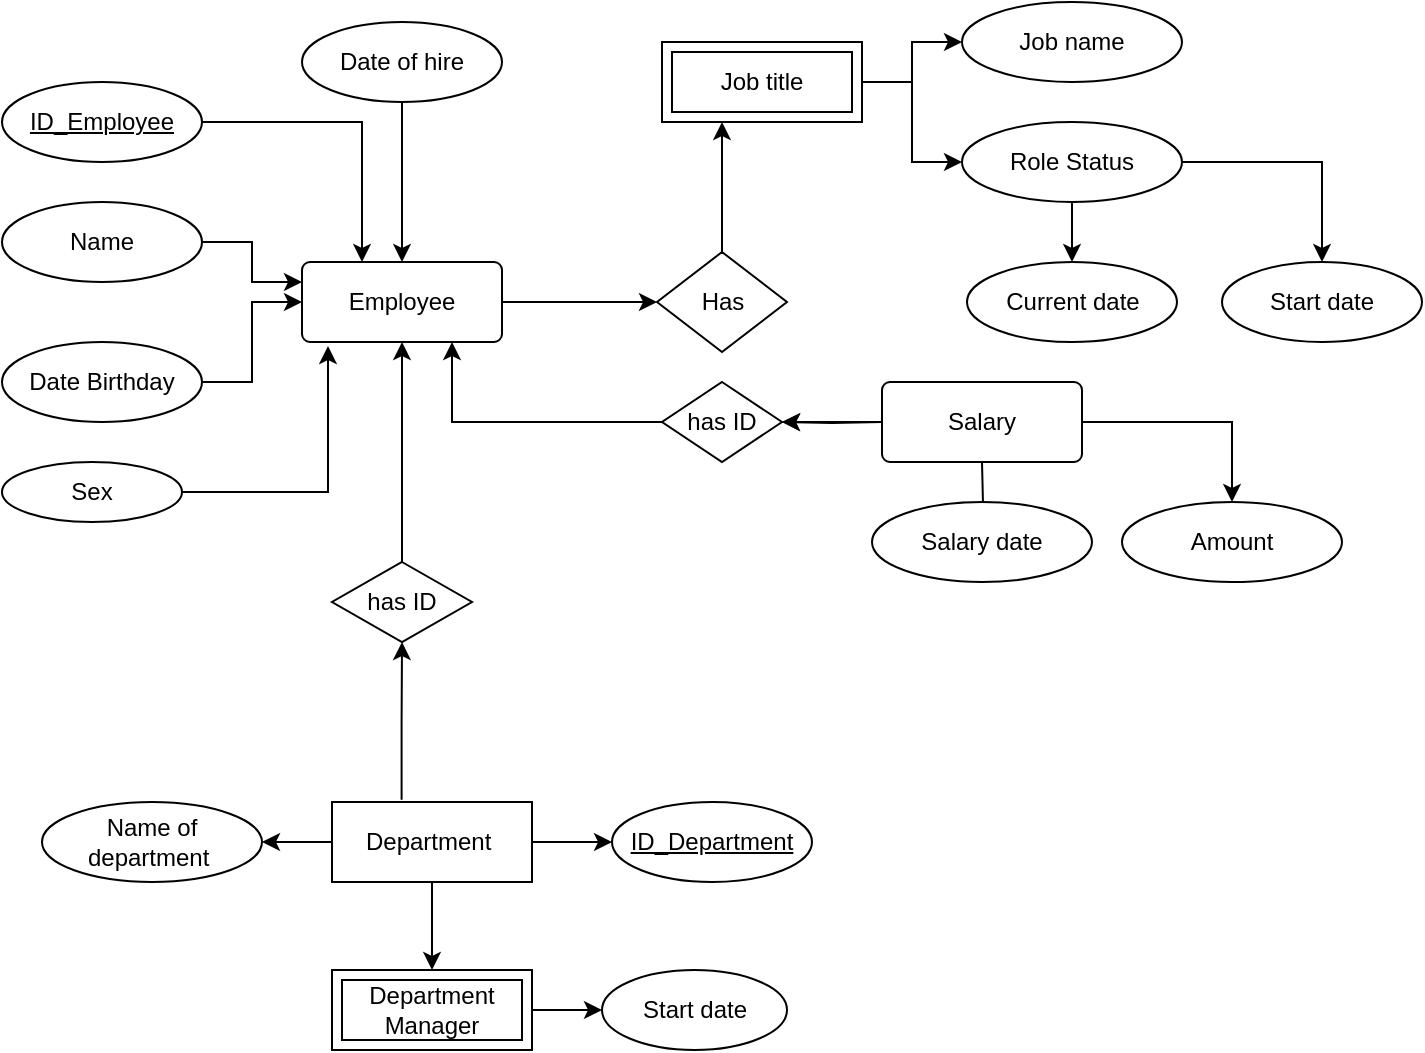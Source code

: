 <mxfile version="20.4.0" type="github">
  <diagram id="1xHcoFe9G0MC8p6itNDm" name="Page-1">
    <mxGraphModel dx="996" dy="679" grid="1" gridSize="10" guides="1" tooltips="1" connect="1" arrows="1" fold="1" page="1" pageScale="1" pageWidth="827" pageHeight="1169" math="0" shadow="0">
      <root>
        <mxCell id="0" />
        <mxCell id="1" parent="0" />
        <mxCell id="sWUi72MDUDDJZIwj9_PC-46" style="edgeStyle=orthogonalEdgeStyle;rounded=0;orthogonalLoop=1;jettySize=auto;html=1;exitX=1;exitY=0.5;exitDx=0;exitDy=0;entryX=0;entryY=0.5;entryDx=0;entryDy=0;" edge="1" parent="1" source="sWUi72MDUDDJZIwj9_PC-1" target="sWUi72MDUDDJZIwj9_PC-42">
          <mxGeometry relative="1" as="geometry" />
        </mxCell>
        <mxCell id="sWUi72MDUDDJZIwj9_PC-1" value="Employee" style="rounded=1;arcSize=10;whiteSpace=wrap;html=1;align=center;" vertex="1" parent="1">
          <mxGeometry x="190" y="190" width="100" height="40" as="geometry" />
        </mxCell>
        <mxCell id="sWUi72MDUDDJZIwj9_PC-13" style="edgeStyle=orthogonalEdgeStyle;rounded=0;orthogonalLoop=1;jettySize=auto;html=1;exitX=1;exitY=0.5;exitDx=0;exitDy=0;" edge="1" parent="1" source="sWUi72MDUDDJZIwj9_PC-3">
          <mxGeometry relative="1" as="geometry">
            <mxPoint x="220" y="190" as="targetPoint" />
            <Array as="points">
              <mxPoint x="220" y="120" />
              <mxPoint x="220" y="187" />
            </Array>
          </mxGeometry>
        </mxCell>
        <mxCell id="sWUi72MDUDDJZIwj9_PC-3" value="ID_Employee" style="ellipse;whiteSpace=wrap;html=1;align=center;fontStyle=4;" vertex="1" parent="1">
          <mxGeometry x="40" y="100" width="100" height="40" as="geometry" />
        </mxCell>
        <mxCell id="sWUi72MDUDDJZIwj9_PC-15" style="edgeStyle=orthogonalEdgeStyle;rounded=0;orthogonalLoop=1;jettySize=auto;html=1;entryX=0;entryY=0.25;entryDx=0;entryDy=0;" edge="1" parent="1" source="sWUi72MDUDDJZIwj9_PC-4" target="sWUi72MDUDDJZIwj9_PC-1">
          <mxGeometry relative="1" as="geometry" />
        </mxCell>
        <mxCell id="sWUi72MDUDDJZIwj9_PC-4" value="Name" style="ellipse;whiteSpace=wrap;html=1;align=center;" vertex="1" parent="1">
          <mxGeometry x="40" y="160" width="100" height="40" as="geometry" />
        </mxCell>
        <mxCell id="sWUi72MDUDDJZIwj9_PC-11" style="edgeStyle=orthogonalEdgeStyle;rounded=0;orthogonalLoop=1;jettySize=auto;html=1;exitX=1;exitY=0.5;exitDx=0;exitDy=0;entryX=0;entryY=0.5;entryDx=0;entryDy=0;" edge="1" parent="1" source="sWUi72MDUDDJZIwj9_PC-5" target="sWUi72MDUDDJZIwj9_PC-1">
          <mxGeometry relative="1" as="geometry" />
        </mxCell>
        <mxCell id="sWUi72MDUDDJZIwj9_PC-5" value="Date Birthday" style="ellipse;whiteSpace=wrap;html=1;align=center;" vertex="1" parent="1">
          <mxGeometry x="40" y="230" width="100" height="40" as="geometry" />
        </mxCell>
        <mxCell id="sWUi72MDUDDJZIwj9_PC-10" style="edgeStyle=orthogonalEdgeStyle;rounded=0;orthogonalLoop=1;jettySize=auto;html=1;exitX=1;exitY=0.5;exitDx=0;exitDy=0;entryX=0.13;entryY=1.05;entryDx=0;entryDy=0;entryPerimeter=0;" edge="1" parent="1" source="sWUi72MDUDDJZIwj9_PC-6" target="sWUi72MDUDDJZIwj9_PC-1">
          <mxGeometry relative="1" as="geometry" />
        </mxCell>
        <mxCell id="sWUi72MDUDDJZIwj9_PC-6" value="Sex" style="ellipse;whiteSpace=wrap;html=1;align=center;" vertex="1" parent="1">
          <mxGeometry x="40" y="290" width="90" height="30" as="geometry" />
        </mxCell>
        <mxCell id="sWUi72MDUDDJZIwj9_PC-14" style="edgeStyle=orthogonalEdgeStyle;rounded=0;orthogonalLoop=1;jettySize=auto;html=1;exitX=0.5;exitY=1;exitDx=0;exitDy=0;entryX=0.5;entryY=0;entryDx=0;entryDy=0;" edge="1" parent="1" source="sWUi72MDUDDJZIwj9_PC-8" target="sWUi72MDUDDJZIwj9_PC-1">
          <mxGeometry relative="1" as="geometry" />
        </mxCell>
        <mxCell id="sWUi72MDUDDJZIwj9_PC-8" value="Date of hire" style="ellipse;whiteSpace=wrap;html=1;align=center;" vertex="1" parent="1">
          <mxGeometry x="190" y="70" width="100" height="40" as="geometry" />
        </mxCell>
        <mxCell id="sWUi72MDUDDJZIwj9_PC-23" value="" style="edgeStyle=orthogonalEdgeStyle;rounded=0;orthogonalLoop=1;jettySize=auto;html=1;" edge="1" parent="1" source="sWUi72MDUDDJZIwj9_PC-16" target="sWUi72MDUDDJZIwj9_PC-22">
          <mxGeometry relative="1" as="geometry" />
        </mxCell>
        <mxCell id="sWUi72MDUDDJZIwj9_PC-25" value="" style="edgeStyle=orthogonalEdgeStyle;rounded=0;orthogonalLoop=1;jettySize=auto;html=1;" edge="1" parent="1" source="sWUi72MDUDDJZIwj9_PC-16" target="sWUi72MDUDDJZIwj9_PC-24">
          <mxGeometry relative="1" as="geometry" />
        </mxCell>
        <mxCell id="sWUi72MDUDDJZIwj9_PC-16" value="Job title" style="shape=ext;margin=3;double=1;whiteSpace=wrap;html=1;align=center;" vertex="1" parent="1">
          <mxGeometry x="370" y="80" width="100" height="40" as="geometry" />
        </mxCell>
        <mxCell id="sWUi72MDUDDJZIwj9_PC-27" value="" style="edgeStyle=orthogonalEdgeStyle;rounded=0;orthogonalLoop=1;jettySize=auto;html=1;exitX=1;exitY=0.5;exitDx=0;exitDy=0;" edge="1" parent="1" source="sWUi72MDUDDJZIwj9_PC-74" target="sWUi72MDUDDJZIwj9_PC-26">
          <mxGeometry relative="1" as="geometry">
            <mxPoint x="580.0" y="270.053" as="sourcePoint" />
          </mxGeometry>
        </mxCell>
        <mxCell id="sWUi72MDUDDJZIwj9_PC-29" value="" style="edgeStyle=orthogonalEdgeStyle;rounded=0;orthogonalLoop=1;jettySize=auto;html=1;" edge="1" parent="1" target="sWUi72MDUDDJZIwj9_PC-28">
          <mxGeometry relative="1" as="geometry">
            <mxPoint x="530.0" y="290" as="sourcePoint" />
          </mxGeometry>
        </mxCell>
        <mxCell id="sWUi72MDUDDJZIwj9_PC-64" style="edgeStyle=orthogonalEdgeStyle;rounded=0;orthogonalLoop=1;jettySize=auto;html=1;exitX=0;exitY=0.5;exitDx=0;exitDy=0;entryX=1;entryY=0.5;entryDx=0;entryDy=0;" edge="1" parent="1" target="sWUi72MDUDDJZIwj9_PC-18">
          <mxGeometry relative="1" as="geometry">
            <mxPoint x="480.0" y="270" as="sourcePoint" />
          </mxGeometry>
        </mxCell>
        <mxCell id="sWUi72MDUDDJZIwj9_PC-65" style="edgeStyle=orthogonalEdgeStyle;rounded=0;orthogonalLoop=1;jettySize=auto;html=1;exitX=0;exitY=0.5;exitDx=0;exitDy=0;entryX=0.75;entryY=1;entryDx=0;entryDy=0;" edge="1" parent="1" source="sWUi72MDUDDJZIwj9_PC-18" target="sWUi72MDUDDJZIwj9_PC-1">
          <mxGeometry relative="1" as="geometry" />
        </mxCell>
        <mxCell id="sWUi72MDUDDJZIwj9_PC-18" value="has ID" style="shape=rhombus;perimeter=rhombusPerimeter;whiteSpace=wrap;html=1;align=center;" vertex="1" parent="1">
          <mxGeometry x="370" y="250" width="60" height="40" as="geometry" />
        </mxCell>
        <mxCell id="sWUi72MDUDDJZIwj9_PC-22" value="Job name" style="ellipse;whiteSpace=wrap;html=1;" vertex="1" parent="1">
          <mxGeometry x="520" y="60" width="110" height="40" as="geometry" />
        </mxCell>
        <mxCell id="sWUi72MDUDDJZIwj9_PC-71" value="" style="edgeStyle=orthogonalEdgeStyle;rounded=0;orthogonalLoop=1;jettySize=auto;html=1;" edge="1" parent="1" source="sWUi72MDUDDJZIwj9_PC-24" target="sWUi72MDUDDJZIwj9_PC-70">
          <mxGeometry relative="1" as="geometry" />
        </mxCell>
        <mxCell id="sWUi72MDUDDJZIwj9_PC-73" value="" style="edgeStyle=orthogonalEdgeStyle;rounded=0;orthogonalLoop=1;jettySize=auto;html=1;" edge="1" parent="1" source="sWUi72MDUDDJZIwj9_PC-24" target="sWUi72MDUDDJZIwj9_PC-72">
          <mxGeometry relative="1" as="geometry" />
        </mxCell>
        <mxCell id="sWUi72MDUDDJZIwj9_PC-24" value="Role Status" style="ellipse;whiteSpace=wrap;html=1;" vertex="1" parent="1">
          <mxGeometry x="520" y="120" width="110" height="40" as="geometry" />
        </mxCell>
        <mxCell id="sWUi72MDUDDJZIwj9_PC-26" value="Amount" style="ellipse;whiteSpace=wrap;html=1;" vertex="1" parent="1">
          <mxGeometry x="600" y="310" width="110" height="40" as="geometry" />
        </mxCell>
        <mxCell id="sWUi72MDUDDJZIwj9_PC-28" value="Salary date" style="ellipse;whiteSpace=wrap;html=1;" vertex="1" parent="1">
          <mxGeometry x="475" y="310" width="110" height="40" as="geometry" />
        </mxCell>
        <mxCell id="sWUi72MDUDDJZIwj9_PC-39" value="" style="edgeStyle=orthogonalEdgeStyle;rounded=0;orthogonalLoop=1;jettySize=auto;html=1;" edge="1" parent="1" source="sWUi72MDUDDJZIwj9_PC-32" target="sWUi72MDUDDJZIwj9_PC-38">
          <mxGeometry relative="1" as="geometry" />
        </mxCell>
        <mxCell id="sWUi72MDUDDJZIwj9_PC-47" style="edgeStyle=orthogonalEdgeStyle;rounded=0;orthogonalLoop=1;jettySize=auto;html=1;exitX=0.5;exitY=1;exitDx=0;exitDy=0;entryX=0.5;entryY=0;entryDx=0;entryDy=0;" edge="1" parent="1" source="sWUi72MDUDDJZIwj9_PC-32" target="sWUi72MDUDDJZIwj9_PC-52">
          <mxGeometry relative="1" as="geometry">
            <mxPoint x="255" y="580" as="targetPoint" />
          </mxGeometry>
        </mxCell>
        <mxCell id="sWUi72MDUDDJZIwj9_PC-49" style="edgeStyle=orthogonalEdgeStyle;rounded=0;orthogonalLoop=1;jettySize=auto;html=1;exitX=1;exitY=0.5;exitDx=0;exitDy=0;entryX=0;entryY=0.5;entryDx=0;entryDy=0;" edge="1" parent="1" source="sWUi72MDUDDJZIwj9_PC-32" target="sWUi72MDUDDJZIwj9_PC-50">
          <mxGeometry relative="1" as="geometry">
            <mxPoint x="345" y="490" as="targetPoint" />
          </mxGeometry>
        </mxCell>
        <mxCell id="sWUi72MDUDDJZIwj9_PC-61" style="edgeStyle=orthogonalEdgeStyle;rounded=0;orthogonalLoop=1;jettySize=auto;html=1;exitX=0.348;exitY=-0.028;exitDx=0;exitDy=0;entryX=0.5;entryY=1;entryDx=0;entryDy=0;exitPerimeter=0;" edge="1" parent="1" source="sWUi72MDUDDJZIwj9_PC-32" target="sWUi72MDUDDJZIwj9_PC-59">
          <mxGeometry relative="1" as="geometry" />
        </mxCell>
        <mxCell id="sWUi72MDUDDJZIwj9_PC-32" value="Department&amp;nbsp;" style="whiteSpace=wrap;html=1;align=center;" vertex="1" parent="1">
          <mxGeometry x="205" y="460" width="100" height="40" as="geometry" />
        </mxCell>
        <mxCell id="sWUi72MDUDDJZIwj9_PC-38" value="Name of department&amp;nbsp;" style="ellipse;whiteSpace=wrap;html=1;" vertex="1" parent="1">
          <mxGeometry x="60" y="460" width="110" height="40" as="geometry" />
        </mxCell>
        <mxCell id="sWUi72MDUDDJZIwj9_PC-45" style="edgeStyle=orthogonalEdgeStyle;rounded=0;orthogonalLoop=1;jettySize=auto;html=1;exitX=0.5;exitY=0;exitDx=0;exitDy=0;" edge="1" parent="1" source="sWUi72MDUDDJZIwj9_PC-42">
          <mxGeometry relative="1" as="geometry">
            <mxPoint x="400" y="120" as="targetPoint" />
          </mxGeometry>
        </mxCell>
        <mxCell id="sWUi72MDUDDJZIwj9_PC-42" value="Has" style="shape=rhombus;perimeter=rhombusPerimeter;whiteSpace=wrap;html=1;align=center;" vertex="1" parent="1">
          <mxGeometry x="367.5" y="185" width="65" height="50" as="geometry" />
        </mxCell>
        <mxCell id="sWUi72MDUDDJZIwj9_PC-50" value="ID_Department" style="ellipse;whiteSpace=wrap;html=1;align=center;fontStyle=4;" vertex="1" parent="1">
          <mxGeometry x="345" y="460" width="100" height="40" as="geometry" />
        </mxCell>
        <mxCell id="sWUi72MDUDDJZIwj9_PC-54" style="edgeStyle=orthogonalEdgeStyle;rounded=0;orthogonalLoop=1;jettySize=auto;html=1;exitX=1;exitY=0.5;exitDx=0;exitDy=0;entryX=0;entryY=0.5;entryDx=0;entryDy=0;" edge="1" parent="1" source="sWUi72MDUDDJZIwj9_PC-52" target="sWUi72MDUDDJZIwj9_PC-55">
          <mxGeometry relative="1" as="geometry">
            <mxPoint x="380" y="590.474" as="targetPoint" />
          </mxGeometry>
        </mxCell>
        <mxCell id="sWUi72MDUDDJZIwj9_PC-52" value="Department Manager" style="shape=ext;margin=3;double=1;whiteSpace=wrap;html=1;align=center;" vertex="1" parent="1">
          <mxGeometry x="205" y="544" width="100" height="40" as="geometry" />
        </mxCell>
        <mxCell id="sWUi72MDUDDJZIwj9_PC-55" value="Start date" style="ellipse;whiteSpace=wrap;html=1;" vertex="1" parent="1">
          <mxGeometry x="340" y="544" width="92.5" height="40" as="geometry" />
        </mxCell>
        <mxCell id="sWUi72MDUDDJZIwj9_PC-62" style="edgeStyle=orthogonalEdgeStyle;rounded=0;orthogonalLoop=1;jettySize=auto;html=1;exitX=0.5;exitY=0;exitDx=0;exitDy=0;entryX=0.5;entryY=1;entryDx=0;entryDy=0;" edge="1" parent="1" source="sWUi72MDUDDJZIwj9_PC-59" target="sWUi72MDUDDJZIwj9_PC-1">
          <mxGeometry relative="1" as="geometry" />
        </mxCell>
        <mxCell id="sWUi72MDUDDJZIwj9_PC-59" value="has ID" style="shape=rhombus;perimeter=rhombusPerimeter;whiteSpace=wrap;html=1;align=center;" vertex="1" parent="1">
          <mxGeometry x="205" y="340" width="70" height="40" as="geometry" />
        </mxCell>
        <mxCell id="sWUi72MDUDDJZIwj9_PC-70" value="Start date" style="ellipse;whiteSpace=wrap;html=1;" vertex="1" parent="1">
          <mxGeometry x="650" y="190" width="100" height="40" as="geometry" />
        </mxCell>
        <mxCell id="sWUi72MDUDDJZIwj9_PC-72" value="Current date" style="ellipse;whiteSpace=wrap;html=1;" vertex="1" parent="1">
          <mxGeometry x="522.5" y="190" width="105" height="40" as="geometry" />
        </mxCell>
        <mxCell id="sWUi72MDUDDJZIwj9_PC-75" value="" style="edgeStyle=orthogonalEdgeStyle;rounded=0;orthogonalLoop=1;jettySize=auto;html=1;exitX=0;exitY=0.5;exitDx=0;exitDy=0;entryX=1;entryY=0.5;entryDx=0;entryDy=0;" edge="1" parent="1" source="sWUi72MDUDDJZIwj9_PC-74" target="sWUi72MDUDDJZIwj9_PC-18">
          <mxGeometry relative="1" as="geometry" />
        </mxCell>
        <mxCell id="sWUi72MDUDDJZIwj9_PC-74" value="Salary" style="rounded=1;arcSize=10;whiteSpace=wrap;html=1;align=center;" vertex="1" parent="1">
          <mxGeometry x="480" y="250" width="100" height="40" as="geometry" />
        </mxCell>
      </root>
    </mxGraphModel>
  </diagram>
</mxfile>
